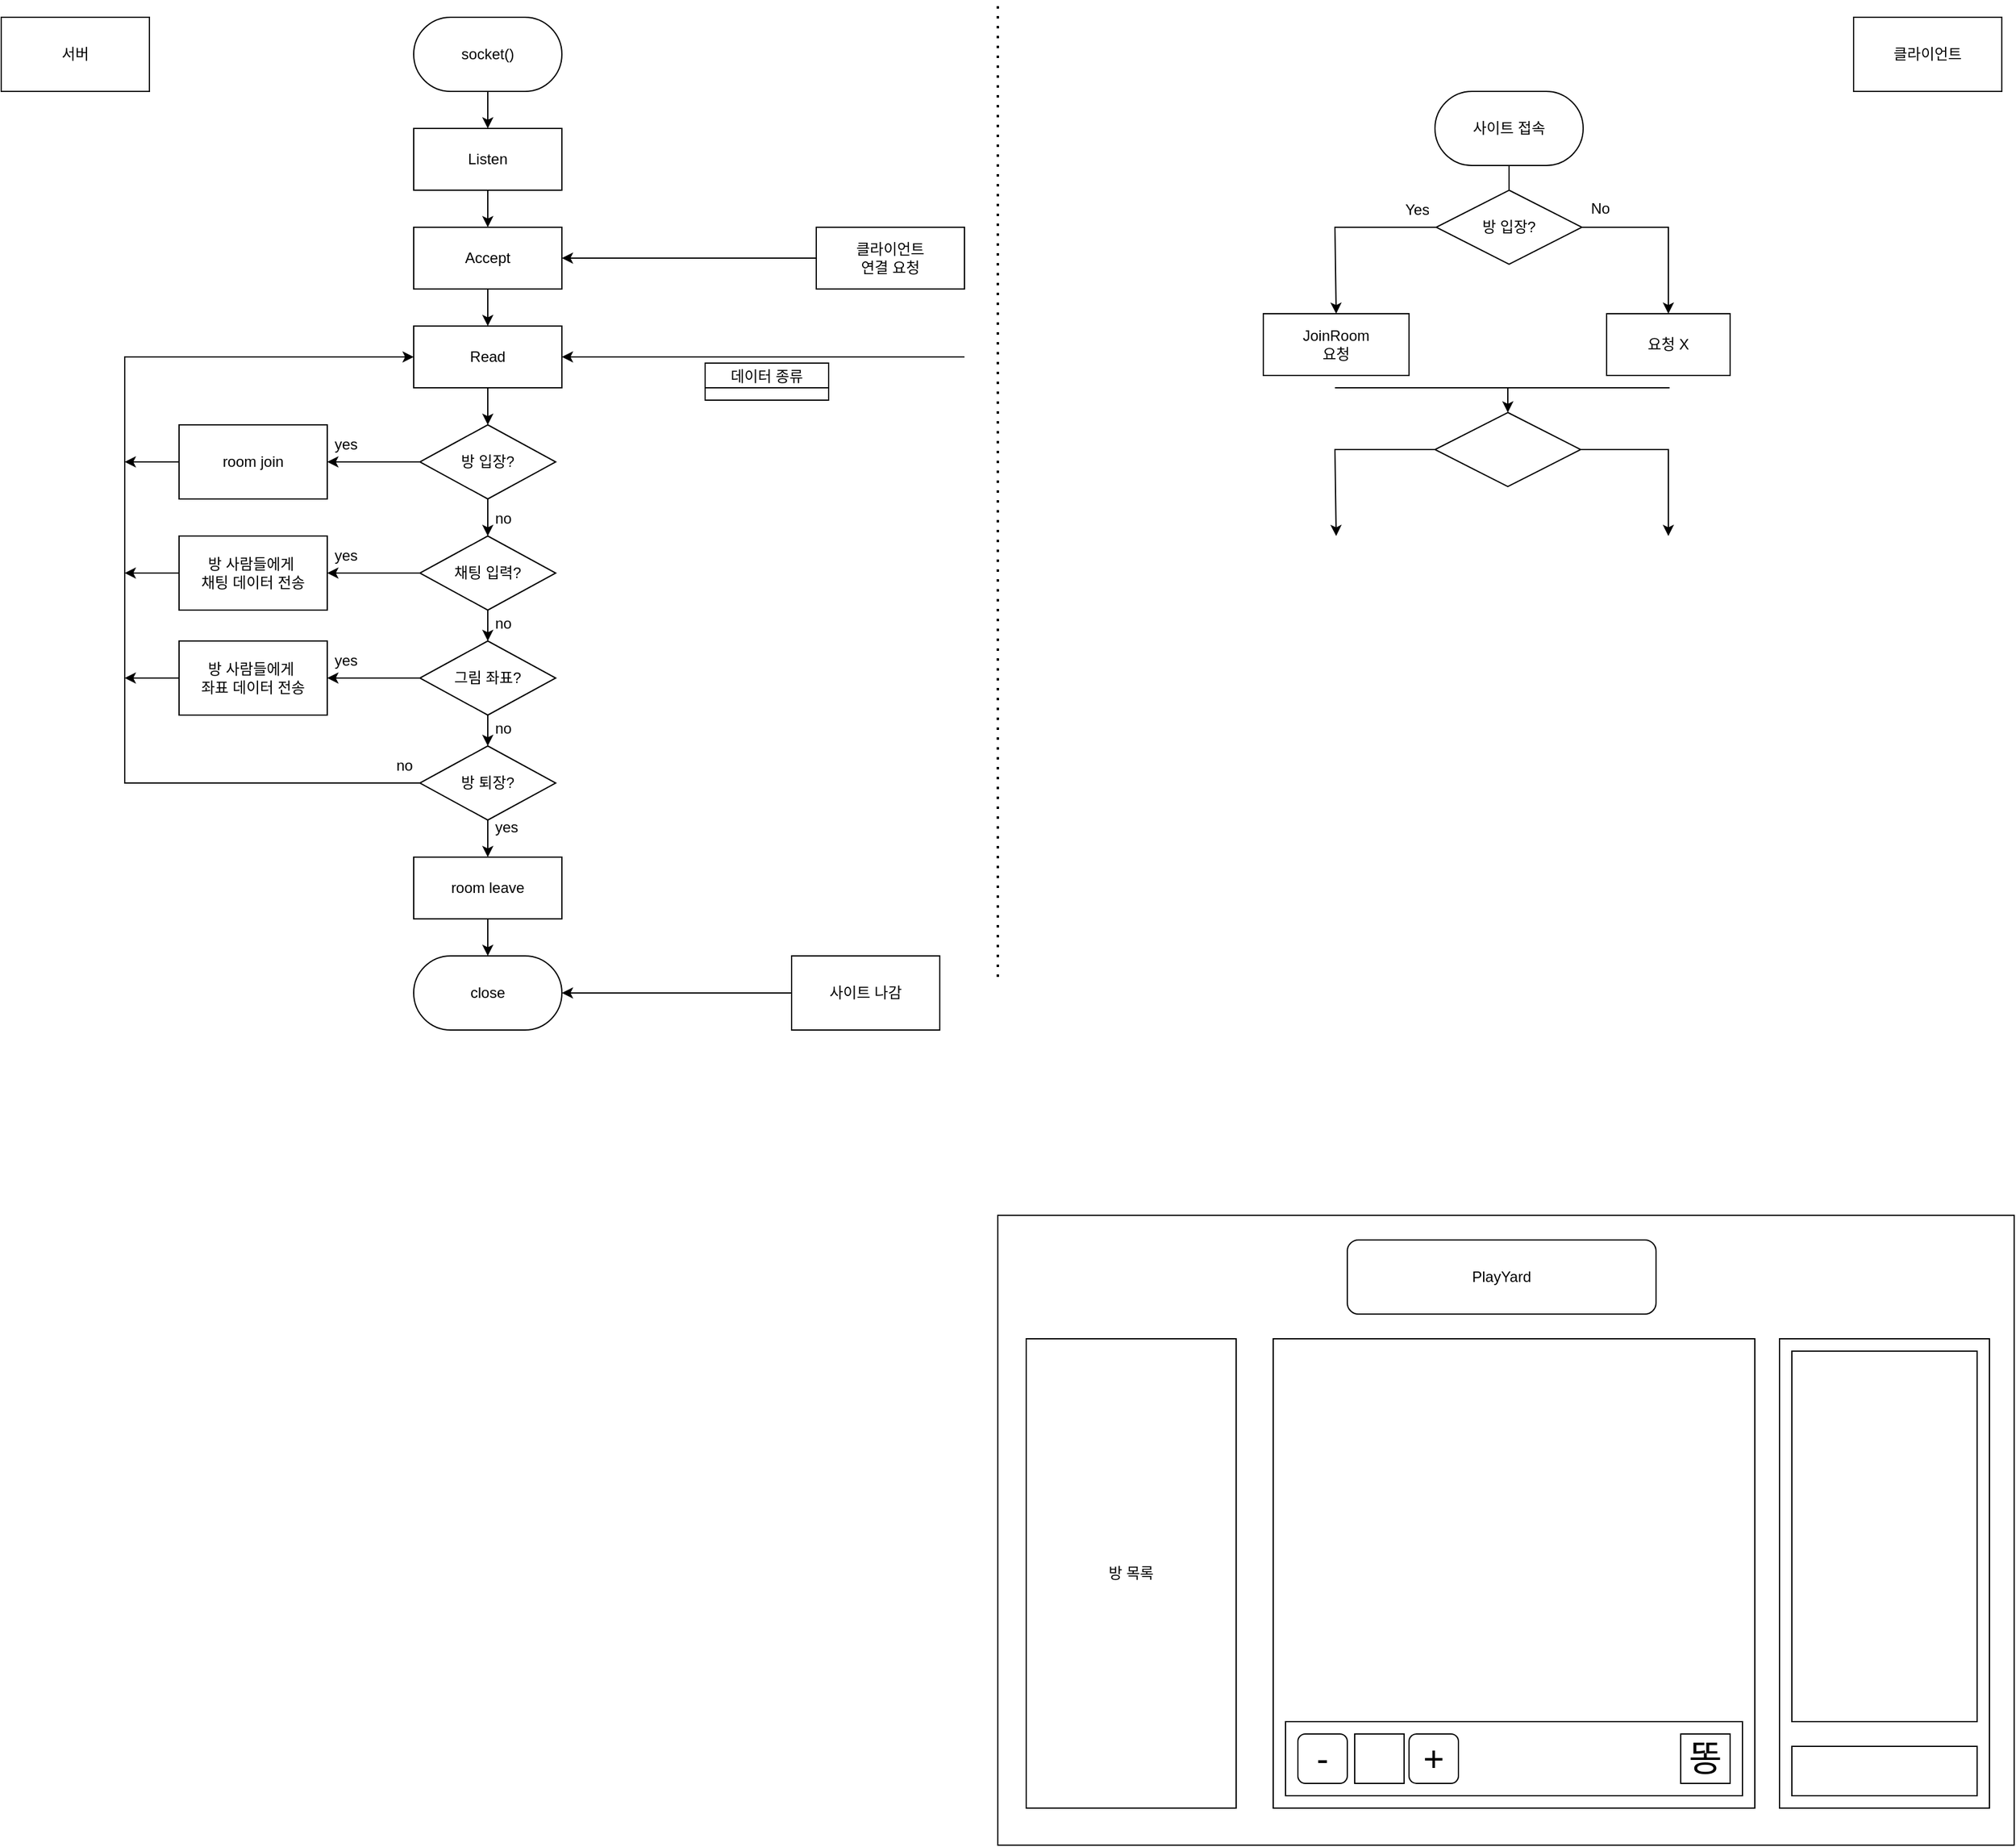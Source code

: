 <mxfile version="20.0.3" type="github">
  <diagram id="WoUSKYyLAS6QP5xmDLaz" name="Page-1">
    <mxGraphModel dx="1422" dy="762" grid="1" gridSize="10" guides="1" tooltips="1" connect="1" arrows="1" fold="1" page="1" pageScale="1" pageWidth="827" pageHeight="1169" math="0" shadow="0">
      <root>
        <mxCell id="0" />
        <mxCell id="1" parent="0" />
        <mxCell id="NI60vL5AaP7EO7W3eIKq-2" value="서버" style="rounded=0;whiteSpace=wrap;html=1;" parent="1" vertex="1">
          <mxGeometry x="20" y="20" width="120" height="60" as="geometry" />
        </mxCell>
        <mxCell id="NI60vL5AaP7EO7W3eIKq-3" value="클라이언트" style="rounded=0;whiteSpace=wrap;html=1;" parent="1" vertex="1">
          <mxGeometry x="1520" y="20" width="120" height="60" as="geometry" />
        </mxCell>
        <mxCell id="NI60vL5AaP7EO7W3eIKq-4" value="" style="endArrow=none;dashed=1;html=1;dashPattern=1 3;strokeWidth=2;rounded=0;" parent="1" edge="1">
          <mxGeometry width="50" height="50" relative="1" as="geometry">
            <mxPoint x="827" y="797" as="sourcePoint" />
            <mxPoint x="827" y="7" as="targetPoint" />
          </mxGeometry>
        </mxCell>
        <mxCell id="NI60vL5AaP7EO7W3eIKq-7" value="" style="rounded=0;whiteSpace=wrap;html=1;" parent="1" vertex="1">
          <mxGeometry x="827" y="990" width="823" height="510" as="geometry" />
        </mxCell>
        <mxCell id="NI60vL5AaP7EO7W3eIKq-8" value="" style="rounded=0;whiteSpace=wrap;html=1;" parent="1" vertex="1">
          <mxGeometry x="1050" y="1090" width="390" height="380" as="geometry" />
        </mxCell>
        <mxCell id="NI60vL5AaP7EO7W3eIKq-10" value="방 목록" style="rounded=0;whiteSpace=wrap;html=1;" parent="1" vertex="1">
          <mxGeometry x="850" y="1090" width="170" height="380" as="geometry" />
        </mxCell>
        <mxCell id="NI60vL5AaP7EO7W3eIKq-11" value="" style="rounded=0;whiteSpace=wrap;html=1;" parent="1" vertex="1">
          <mxGeometry x="1460" y="1090" width="170" height="380" as="geometry" />
        </mxCell>
        <mxCell id="NI60vL5AaP7EO7W3eIKq-12" value="PlayYard" style="rounded=1;whiteSpace=wrap;html=1;" parent="1" vertex="1">
          <mxGeometry x="1110" y="1010" width="250" height="60" as="geometry" />
        </mxCell>
        <mxCell id="NI60vL5AaP7EO7W3eIKq-13" value="" style="rounded=0;whiteSpace=wrap;html=1;" parent="1" vertex="1">
          <mxGeometry x="1060" y="1400" width="370" height="60" as="geometry" />
        </mxCell>
        <mxCell id="NI60vL5AaP7EO7W3eIKq-14" value="&lt;font style=&quot;font-size: 29px;&quot;&gt;-&lt;/font&gt;" style="rounded=1;whiteSpace=wrap;html=1;" parent="1" vertex="1">
          <mxGeometry x="1070" y="1410" width="40" height="40" as="geometry" />
        </mxCell>
        <mxCell id="NI60vL5AaP7EO7W3eIKq-15" value="&lt;font style=&quot;font-size: 29px;&quot;&gt;+&lt;/font&gt;" style="rounded=1;whiteSpace=wrap;html=1;" parent="1" vertex="1">
          <mxGeometry x="1160" y="1410" width="40" height="40" as="geometry" />
        </mxCell>
        <mxCell id="NI60vL5AaP7EO7W3eIKq-16" value="" style="whiteSpace=wrap;html=1;aspect=fixed;fontSize=29;" parent="1" vertex="1">
          <mxGeometry x="1116" y="1410" width="40" height="40" as="geometry" />
        </mxCell>
        <mxCell id="NI60vL5AaP7EO7W3eIKq-17" value="똥" style="whiteSpace=wrap;html=1;aspect=fixed;fontSize=29;" parent="1" vertex="1">
          <mxGeometry x="1380" y="1410" width="40" height="40" as="geometry" />
        </mxCell>
        <mxCell id="NI60vL5AaP7EO7W3eIKq-18" value="" style="rounded=0;whiteSpace=wrap;html=1;fontSize=29;" parent="1" vertex="1">
          <mxGeometry x="1470" y="1420" width="150" height="40" as="geometry" />
        </mxCell>
        <mxCell id="NI60vL5AaP7EO7W3eIKq-19" value="" style="rounded=0;whiteSpace=wrap;html=1;fontSize=29;" parent="1" vertex="1">
          <mxGeometry x="1470" y="1100" width="150" height="300" as="geometry" />
        </mxCell>
        <mxCell id="1nU0iJgryQsgc_WQuSYV-8" value="" style="edgeStyle=orthogonalEdgeStyle;rounded=0;orthogonalLoop=1;jettySize=auto;html=1;" parent="1" source="1nU0iJgryQsgc_WQuSYV-4" target="1nU0iJgryQsgc_WQuSYV-7" edge="1">
          <mxGeometry relative="1" as="geometry" />
        </mxCell>
        <mxCell id="eC7-E6hgbhm-13LzCk_F-1" value="사이트 접속" style="rounded=1;whiteSpace=wrap;html=1;arcSize=50;" parent="1" vertex="1">
          <mxGeometry x="1181" y="80" width="120" height="60" as="geometry" />
        </mxCell>
        <mxCell id="1nU0iJgryQsgc_WQuSYV-4" value="socket()" style="rounded=1;whiteSpace=wrap;html=1;arcSize=50;" parent="1" vertex="1">
          <mxGeometry x="354" y="20" width="120" height="60" as="geometry" />
        </mxCell>
        <mxCell id="eC7-E6hgbhm-13LzCk_F-4" value="" style="endArrow=none;html=1;rounded=0;entryX=0.5;entryY=1;entryDx=0;entryDy=0;" parent="1" target="eC7-E6hgbhm-13LzCk_F-1" edge="1">
          <mxGeometry width="50" height="50" relative="1" as="geometry">
            <mxPoint x="1241" y="160" as="sourcePoint" />
            <mxPoint x="1280" y="190" as="targetPoint" />
          </mxGeometry>
        </mxCell>
        <mxCell id="1nU0iJgryQsgc_WQuSYV-10" value="" style="edgeStyle=orthogonalEdgeStyle;rounded=0;orthogonalLoop=1;jettySize=auto;html=1;" parent="1" source="1nU0iJgryQsgc_WQuSYV-7" target="1nU0iJgryQsgc_WQuSYV-9" edge="1">
          <mxGeometry relative="1" as="geometry" />
        </mxCell>
        <mxCell id="eC7-E6hgbhm-13LzCk_F-7" value="방 입장?" style="rhombus;whiteSpace=wrap;html=1;" parent="1" vertex="1">
          <mxGeometry x="1182" y="160" width="118" height="60" as="geometry" />
        </mxCell>
        <mxCell id="1nU0iJgryQsgc_WQuSYV-7" value="Listen" style="rounded=1;whiteSpace=wrap;html=1;arcSize=0;" parent="1" vertex="1">
          <mxGeometry x="354" y="110" width="120" height="50" as="geometry" />
        </mxCell>
        <mxCell id="eC7-E6hgbhm-13LzCk_F-8" value="" style="endArrow=classic;html=1;rounded=0;exitX=0;exitY=0.5;exitDx=0;exitDy=0;entryX=0.5;entryY=0;entryDx=0;entryDy=0;" parent="1" source="eC7-E6hgbhm-13LzCk_F-7" edge="1" target="eC7-E6hgbhm-13LzCk_F-11">
          <mxGeometry width="50" height="50" relative="1" as="geometry">
            <mxPoint x="1230" y="320" as="sourcePoint" />
            <mxPoint x="1240" y="260" as="targetPoint" />
            <Array as="points">
              <mxPoint x="1100" y="190" />
            </Array>
          </mxGeometry>
        </mxCell>
        <mxCell id="1nU0iJgryQsgc_WQuSYV-14" value="" style="edgeStyle=orthogonalEdgeStyle;rounded=0;orthogonalLoop=1;jettySize=auto;html=1;" parent="1" source="1nU0iJgryQsgc_WQuSYV-9" target="1nU0iJgryQsgc_WQuSYV-13" edge="1">
          <mxGeometry relative="1" as="geometry" />
        </mxCell>
        <mxCell id="1nU0iJgryQsgc_WQuSYV-9" value="Accept" style="whiteSpace=wrap;html=1;rounded=1;arcSize=0;" parent="1" vertex="1">
          <mxGeometry x="354" y="190" width="120" height="50" as="geometry" />
        </mxCell>
        <mxCell id="eC7-E6hgbhm-13LzCk_F-11" value="JoinRoom&lt;br&gt;요청" style="rounded=0;whiteSpace=wrap;html=1;" parent="1" vertex="1">
          <mxGeometry x="1042" y="260" width="118" height="50" as="geometry" />
        </mxCell>
        <mxCell id="1nU0iJgryQsgc_WQuSYV-11" value="" style="endArrow=classic;html=1;rounded=0;entryX=1;entryY=0.5;entryDx=0;entryDy=0;" parent="1" target="1nU0iJgryQsgc_WQuSYV-9" edge="1">
          <mxGeometry width="50" height="50" relative="1" as="geometry">
            <mxPoint x="680" y="215" as="sourcePoint" />
            <mxPoint x="420" y="260" as="targetPoint" />
          </mxGeometry>
        </mxCell>
        <mxCell id="eC7-E6hgbhm-13LzCk_F-14" value="Yes" style="text;strokeColor=none;fillColor=none;align=left;verticalAlign=middle;spacingLeft=4;spacingRight=4;overflow=hidden;points=[[0,0.5],[1,0.5]];portConstraint=eastwest;rotatable=0;" parent="1" vertex="1">
          <mxGeometry x="1151" y="160" width="30" height="30" as="geometry" />
        </mxCell>
        <mxCell id="eC7-E6hgbhm-13LzCk_F-15" value="No" style="text;html=1;strokeColor=none;fillColor=none;align=center;verticalAlign=middle;whiteSpace=wrap;rounded=0;" parent="1" vertex="1">
          <mxGeometry x="1300" y="160" width="30" height="30" as="geometry" />
        </mxCell>
        <mxCell id="1nU0iJgryQsgc_WQuSYV-34" value="" style="edgeStyle=orthogonalEdgeStyle;rounded=0;orthogonalLoop=1;jettySize=auto;html=1;" parent="1" source="1nU0iJgryQsgc_WQuSYV-13" target="1nU0iJgryQsgc_WQuSYV-33" edge="1">
          <mxGeometry relative="1" as="geometry" />
        </mxCell>
        <mxCell id="1nU0iJgryQsgc_WQuSYV-13" value="Read" style="whiteSpace=wrap;html=1;rounded=1;arcSize=0;" parent="1" vertex="1">
          <mxGeometry x="354" y="270" width="120" height="50" as="geometry" />
        </mxCell>
        <mxCell id="1nU0iJgryQsgc_WQuSYV-15" value="" style="endArrow=classic;html=1;rounded=0;entryX=1;entryY=0.5;entryDx=0;entryDy=0;" parent="1" target="1nU0iJgryQsgc_WQuSYV-13" edge="1">
          <mxGeometry width="50" height="50" relative="1" as="geometry">
            <mxPoint x="800" y="295" as="sourcePoint" />
            <mxPoint x="420" y="260" as="targetPoint" />
          </mxGeometry>
        </mxCell>
        <mxCell id="1nU0iJgryQsgc_WQuSYV-19" value="데이터 종류" style="swimlane;fontStyle=0;childLayout=stackLayout;horizontal=1;startSize=20;horizontalStack=0;resizeParent=1;resizeParentMax=0;resizeLast=0;collapsible=1;marginBottom=0;" parent="1" vertex="1" collapsed="1">
          <mxGeometry x="590" y="300" width="100" height="30" as="geometry">
            <mxRectangle x="590" y="300" width="140" height="140" as="alternateBounds" />
          </mxGeometry>
        </mxCell>
        <mxCell id="1nU0iJgryQsgc_WQuSYV-20" value="방 입장 " style="text;strokeColor=none;fillColor=none;align=left;verticalAlign=middle;spacingLeft=4;spacingRight=4;overflow=hidden;points=[[0,0.5],[1,0.5]];portConstraint=eastwest;rotatable=0;" parent="1nU0iJgryQsgc_WQuSYV-19" vertex="1">
          <mxGeometry y="20" width="140" height="30" as="geometry" />
        </mxCell>
        <mxCell id="1nU0iJgryQsgc_WQuSYV-21" value="채팅 입력" style="text;strokeColor=none;fillColor=none;align=left;verticalAlign=middle;spacingLeft=4;spacingRight=4;overflow=hidden;points=[[0,0.5],[1,0.5]];portConstraint=eastwest;rotatable=0;" parent="1nU0iJgryQsgc_WQuSYV-19" vertex="1">
          <mxGeometry y="50" width="140" height="30" as="geometry" />
        </mxCell>
        <mxCell id="1nU0iJgryQsgc_WQuSYV-22" value="그림 좌표" style="text;strokeColor=none;fillColor=none;align=left;verticalAlign=middle;spacingLeft=4;spacingRight=4;overflow=hidden;points=[[0,0.5],[1,0.5]];portConstraint=eastwest;rotatable=0;" parent="1nU0iJgryQsgc_WQuSYV-19" vertex="1">
          <mxGeometry y="80" width="140" height="30" as="geometry" />
        </mxCell>
        <mxCell id="1nU0iJgryQsgc_WQuSYV-29" value="방 퇴장" style="text;strokeColor=none;fillColor=none;align=left;verticalAlign=middle;spacingLeft=4;spacingRight=4;overflow=hidden;points=[[0,0.5],[1,0.5]];portConstraint=eastwest;rotatable=0;" parent="1nU0iJgryQsgc_WQuSYV-19" vertex="1">
          <mxGeometry y="110" width="140" height="30" as="geometry" />
        </mxCell>
        <mxCell id="1nU0iJgryQsgc_WQuSYV-37" value="" style="edgeStyle=orthogonalEdgeStyle;rounded=0;orthogonalLoop=1;jettySize=auto;html=1;" edge="1" parent="1" source="1nU0iJgryQsgc_WQuSYV-33" target="1nU0iJgryQsgc_WQuSYV-36">
          <mxGeometry relative="1" as="geometry" />
        </mxCell>
        <mxCell id="1nU0iJgryQsgc_WQuSYV-40" value="" style="edgeStyle=orthogonalEdgeStyle;rounded=0;orthogonalLoop=1;jettySize=auto;html=1;" edge="1" parent="1" source="1nU0iJgryQsgc_WQuSYV-33" target="1nU0iJgryQsgc_WQuSYV-39">
          <mxGeometry relative="1" as="geometry" />
        </mxCell>
        <mxCell id="1nU0iJgryQsgc_WQuSYV-33" value="방 입장?" style="rhombus;whiteSpace=wrap;html=1;rounded=1;arcSize=0;" parent="1" vertex="1">
          <mxGeometry x="359" y="350" width="110" height="60" as="geometry" />
        </mxCell>
        <mxCell id="z7oYP6aFVALT8as85rb3-2" value="" style="endArrow=classic;html=1;rounded=0;exitX=1;exitY=0.5;exitDx=0;exitDy=0;entryX=0.5;entryY=0;entryDx=0;entryDy=0;" edge="1" parent="1" source="eC7-E6hgbhm-13LzCk_F-7" target="z7oYP6aFVALT8as85rb3-3">
          <mxGeometry width="50" height="50" relative="1" as="geometry">
            <mxPoint x="1251" y="230" as="sourcePoint" />
            <mxPoint x="1340" y="190" as="targetPoint" />
            <Array as="points">
              <mxPoint x="1370" y="190" />
            </Array>
          </mxGeometry>
        </mxCell>
        <mxCell id="1nU0iJgryQsgc_WQuSYV-35" value="클라이언트&lt;br&gt;연결 요청" style="rounded=0;whiteSpace=wrap;html=1;" vertex="1" parent="1">
          <mxGeometry x="680" y="190" width="120" height="50" as="geometry" />
        </mxCell>
        <mxCell id="z7oYP6aFVALT8as85rb3-3" value="요청 X" style="rounded=0;whiteSpace=wrap;html=1;" vertex="1" parent="1">
          <mxGeometry x="1320" y="260" width="100" height="50" as="geometry" />
        </mxCell>
        <mxCell id="1nU0iJgryQsgc_WQuSYV-36" value="room join" style="whiteSpace=wrap;html=1;rounded=1;arcSize=0;" vertex="1" parent="1">
          <mxGeometry x="164" y="350" width="120" height="60" as="geometry" />
        </mxCell>
        <mxCell id="z7oYP6aFVALT8as85rb3-6" value="" style="rhombus;whiteSpace=wrap;html=1;" vertex="1" parent="1">
          <mxGeometry x="1181" y="340" width="118" height="60" as="geometry" />
        </mxCell>
        <mxCell id="1nU0iJgryQsgc_WQuSYV-38" value="yes" style="text;strokeColor=none;fillColor=none;align=left;verticalAlign=middle;spacingLeft=4;spacingRight=4;overflow=hidden;points=[[0,0.5],[1,0.5]];portConstraint=eastwest;rotatable=0;" vertex="1" parent="1">
          <mxGeometry x="284" y="350" width="80" height="30" as="geometry" />
        </mxCell>
        <mxCell id="z7oYP6aFVALT8as85rb3-7" value="" style="endArrow=classic;html=1;rounded=0;exitX=1;exitY=0.5;exitDx=0;exitDy=0;" edge="1" parent="1" source="z7oYP6aFVALT8as85rb3-6">
          <mxGeometry width="50" height="50" relative="1" as="geometry">
            <mxPoint x="1310" y="200" as="sourcePoint" />
            <mxPoint x="1370" y="440" as="targetPoint" />
            <Array as="points">
              <mxPoint x="1370" y="370" />
            </Array>
          </mxGeometry>
        </mxCell>
        <mxCell id="1nU0iJgryQsgc_WQuSYV-43" value="" style="edgeStyle=orthogonalEdgeStyle;rounded=0;orthogonalLoop=1;jettySize=auto;html=1;" edge="1" parent="1" source="1nU0iJgryQsgc_WQuSYV-39" target="1nU0iJgryQsgc_WQuSYV-42">
          <mxGeometry relative="1" as="geometry" />
        </mxCell>
        <mxCell id="z7oYP6aFVALT8as85rb3-8" value="" style="endArrow=classic;html=1;rounded=0;exitX=0;exitY=0.5;exitDx=0;exitDy=0;entryX=0.5;entryY=0;entryDx=0;entryDy=0;" edge="1" parent="1">
          <mxGeometry width="50" height="50" relative="1" as="geometry">
            <mxPoint x="1182" y="370" as="sourcePoint" />
            <mxPoint x="1101" y="440" as="targetPoint" />
            <Array as="points">
              <mxPoint x="1100" y="370" />
            </Array>
          </mxGeometry>
        </mxCell>
        <mxCell id="1nU0iJgryQsgc_WQuSYV-54" value="" style="edgeStyle=orthogonalEdgeStyle;rounded=0;orthogonalLoop=1;jettySize=auto;html=1;" edge="1" parent="1" source="1nU0iJgryQsgc_WQuSYV-39" target="1nU0iJgryQsgc_WQuSYV-53">
          <mxGeometry relative="1" as="geometry" />
        </mxCell>
        <mxCell id="z7oYP6aFVALT8as85rb3-9" value="" style="endArrow=none;html=1;rounded=0;" edge="1" parent="1">
          <mxGeometry width="50" height="50" relative="1" as="geometry">
            <mxPoint x="1111" y="320" as="sourcePoint" />
            <mxPoint x="1371" y="320" as="targetPoint" />
          </mxGeometry>
        </mxCell>
        <mxCell id="1nU0iJgryQsgc_WQuSYV-39" value="채팅 입력?" style="rhombus;whiteSpace=wrap;html=1;rounded=1;arcSize=0;" vertex="1" parent="1">
          <mxGeometry x="359" y="440" width="110" height="60" as="geometry" />
        </mxCell>
        <mxCell id="z7oYP6aFVALT8as85rb3-10" value="" style="endArrow=classic;html=1;rounded=0;entryX=0.5;entryY=0;entryDx=0;entryDy=0;" edge="1" parent="1" target="z7oYP6aFVALT8as85rb3-6">
          <mxGeometry width="50" height="50" relative="1" as="geometry">
            <mxPoint x="1240" y="320" as="sourcePoint" />
            <mxPoint x="1170" y="270" as="targetPoint" />
          </mxGeometry>
        </mxCell>
        <mxCell id="1nU0iJgryQsgc_WQuSYV-41" value="no" style="text;strokeColor=none;fillColor=none;align=left;verticalAlign=middle;spacingLeft=4;spacingRight=4;overflow=hidden;points=[[0,0.5],[1,0.5]];portConstraint=eastwest;rotatable=0;" vertex="1" parent="1">
          <mxGeometry x="414" y="410" width="80" height="30" as="geometry" />
        </mxCell>
        <mxCell id="z7oYP6aFVALT8as85rb3-11" value="" style="endArrow=none;html=1;rounded=0;" edge="1" parent="1">
          <mxGeometry width="50" height="50" relative="1" as="geometry">
            <mxPoint x="1100" y="320" as="sourcePoint" />
            <mxPoint x="1371" y="320" as="targetPoint" />
          </mxGeometry>
        </mxCell>
        <mxCell id="1nU0iJgryQsgc_WQuSYV-45" value="" style="edgeStyle=orthogonalEdgeStyle;rounded=0;orthogonalLoop=1;jettySize=auto;html=1;" edge="1" parent="1" source="1nU0iJgryQsgc_WQuSYV-42" target="1nU0iJgryQsgc_WQuSYV-44">
          <mxGeometry relative="1" as="geometry" />
        </mxCell>
        <mxCell id="1nU0iJgryQsgc_WQuSYV-56" value="" style="edgeStyle=orthogonalEdgeStyle;rounded=0;orthogonalLoop=1;jettySize=auto;html=1;" edge="1" parent="1" source="1nU0iJgryQsgc_WQuSYV-42" target="1nU0iJgryQsgc_WQuSYV-55">
          <mxGeometry relative="1" as="geometry" />
        </mxCell>
        <mxCell id="1nU0iJgryQsgc_WQuSYV-42" value="그림 좌표?" style="rhombus;whiteSpace=wrap;html=1;rounded=1;arcSize=0;" vertex="1" parent="1">
          <mxGeometry x="359" y="525" width="110" height="60" as="geometry" />
        </mxCell>
        <mxCell id="1nU0iJgryQsgc_WQuSYV-49" value="" style="edgeStyle=orthogonalEdgeStyle;rounded=0;orthogonalLoop=1;jettySize=auto;html=1;" edge="1" parent="1" source="1nU0iJgryQsgc_WQuSYV-44" target="1nU0iJgryQsgc_WQuSYV-48">
          <mxGeometry relative="1" as="geometry" />
        </mxCell>
        <mxCell id="1nU0iJgryQsgc_WQuSYV-44" value="방 퇴장?" style="rhombus;whiteSpace=wrap;html=1;rounded=1;arcSize=0;" vertex="1" parent="1">
          <mxGeometry x="359" y="610" width="110" height="60" as="geometry" />
        </mxCell>
        <mxCell id="1nU0iJgryQsgc_WQuSYV-46" value="no" style="text;strokeColor=none;fillColor=none;align=left;verticalAlign=middle;spacingLeft=4;spacingRight=4;overflow=hidden;points=[[0,0.5],[1,0.5]];portConstraint=eastwest;rotatable=0;" vertex="1" parent="1">
          <mxGeometry x="414" y="495" width="80" height="30" as="geometry" />
        </mxCell>
        <mxCell id="1nU0iJgryQsgc_WQuSYV-47" value="no" style="text;strokeColor=none;fillColor=none;align=left;verticalAlign=middle;spacingLeft=4;spacingRight=4;overflow=hidden;points=[[0,0.5],[1,0.5]];portConstraint=eastwest;rotatable=0;" vertex="1" parent="1">
          <mxGeometry x="414" y="580" width="80" height="30" as="geometry" />
        </mxCell>
        <mxCell id="1nU0iJgryQsgc_WQuSYV-48" value="room leave" style="whiteSpace=wrap;html=1;rounded=1;arcSize=0;" vertex="1" parent="1">
          <mxGeometry x="354" y="700" width="120" height="50" as="geometry" />
        </mxCell>
        <mxCell id="1nU0iJgryQsgc_WQuSYV-50" value="" style="endArrow=classic;html=1;rounded=0;exitX=0;exitY=0.5;exitDx=0;exitDy=0;entryX=0;entryY=0.5;entryDx=0;entryDy=0;" edge="1" parent="1" source="1nU0iJgryQsgc_WQuSYV-44" target="1nU0iJgryQsgc_WQuSYV-13">
          <mxGeometry width="50" height="50" relative="1" as="geometry">
            <mxPoint x="370" y="520" as="sourcePoint" />
            <mxPoint x="120" y="290" as="targetPoint" />
            <Array as="points">
              <mxPoint x="120" y="640" />
              <mxPoint x="120" y="295" />
            </Array>
          </mxGeometry>
        </mxCell>
        <mxCell id="1nU0iJgryQsgc_WQuSYV-51" value="no" style="text;strokeColor=none;fillColor=none;align=left;verticalAlign=middle;spacingLeft=4;spacingRight=4;overflow=hidden;points=[[0,0.5],[1,0.5]];portConstraint=eastwest;rotatable=0;" vertex="1" parent="1">
          <mxGeometry x="334" y="610" width="80" height="30" as="geometry" />
        </mxCell>
        <mxCell id="1nU0iJgryQsgc_WQuSYV-52" value="yes" style="text;strokeColor=none;fillColor=none;align=left;verticalAlign=middle;spacingLeft=4;spacingRight=4;overflow=hidden;points=[[0,0.5],[1,0.5]];portConstraint=eastwest;rotatable=0;" vertex="1" parent="1">
          <mxGeometry x="414" y="660" width="80" height="30" as="geometry" />
        </mxCell>
        <mxCell id="1nU0iJgryQsgc_WQuSYV-53" value="방 사람들에게&amp;nbsp;&lt;br&gt;채팅 데이터 전송" style="whiteSpace=wrap;html=1;rounded=1;arcSize=0;" vertex="1" parent="1">
          <mxGeometry x="164" y="440" width="120" height="60" as="geometry" />
        </mxCell>
        <mxCell id="1nU0iJgryQsgc_WQuSYV-55" value="방 사람들에게&amp;nbsp;&lt;br&gt;좌표 데이터 전송" style="whiteSpace=wrap;html=1;rounded=1;arcSize=0;" vertex="1" parent="1">
          <mxGeometry x="164" y="525" width="120" height="60" as="geometry" />
        </mxCell>
        <mxCell id="1nU0iJgryQsgc_WQuSYV-57" value="yes" style="text;strokeColor=none;fillColor=none;align=left;verticalAlign=middle;spacingLeft=4;spacingRight=4;overflow=hidden;points=[[0,0.5],[1,0.5]];portConstraint=eastwest;rotatable=0;" vertex="1" parent="1">
          <mxGeometry x="284" y="440" width="80" height="30" as="geometry" />
        </mxCell>
        <mxCell id="1nU0iJgryQsgc_WQuSYV-58" value="yes" style="text;strokeColor=none;fillColor=none;align=left;verticalAlign=middle;spacingLeft=4;spacingRight=4;overflow=hidden;points=[[0,0.5],[1,0.5]];portConstraint=eastwest;rotatable=0;" vertex="1" parent="1">
          <mxGeometry x="284" y="525" width="80" height="30" as="geometry" />
        </mxCell>
        <mxCell id="1nU0iJgryQsgc_WQuSYV-59" value="" style="endArrow=classic;html=1;rounded=0;exitX=0;exitY=0.5;exitDx=0;exitDy=0;" edge="1" parent="1" source="1nU0iJgryQsgc_WQuSYV-55">
          <mxGeometry width="50" height="50" relative="1" as="geometry">
            <mxPoint x="160" y="560" as="sourcePoint" />
            <mxPoint x="120" y="555" as="targetPoint" />
          </mxGeometry>
        </mxCell>
        <mxCell id="1nU0iJgryQsgc_WQuSYV-60" value="" style="endArrow=classic;html=1;rounded=0;exitX=0;exitY=0.5;exitDx=0;exitDy=0;" edge="1" parent="1" source="1nU0iJgryQsgc_WQuSYV-53">
          <mxGeometry width="50" height="50" relative="1" as="geometry">
            <mxPoint x="430" y="510" as="sourcePoint" />
            <mxPoint x="120" y="470" as="targetPoint" />
          </mxGeometry>
        </mxCell>
        <mxCell id="1nU0iJgryQsgc_WQuSYV-61" value="" style="endArrow=classic;html=1;rounded=0;exitX=0;exitY=0.5;exitDx=0;exitDy=0;" edge="1" parent="1" source="1nU0iJgryQsgc_WQuSYV-36">
          <mxGeometry width="50" height="50" relative="1" as="geometry">
            <mxPoint x="430" y="510" as="sourcePoint" />
            <mxPoint x="120" y="380" as="targetPoint" />
          </mxGeometry>
        </mxCell>
        <mxCell id="1nU0iJgryQsgc_WQuSYV-62" value="close" style="rounded=1;whiteSpace=wrap;html=1;arcSize=50;" vertex="1" parent="1">
          <mxGeometry x="354" y="780" width="120" height="60" as="geometry" />
        </mxCell>
        <mxCell id="1nU0iJgryQsgc_WQuSYV-63" value="" style="endArrow=classic;html=1;rounded=0;exitX=0.5;exitY=1;exitDx=0;exitDy=0;entryX=0.5;entryY=0;entryDx=0;entryDy=0;" edge="1" parent="1" source="1nU0iJgryQsgc_WQuSYV-48" target="1nU0iJgryQsgc_WQuSYV-62">
          <mxGeometry width="50" height="50" relative="1" as="geometry">
            <mxPoint x="420" y="710" as="sourcePoint" />
            <mxPoint x="470" y="660" as="targetPoint" />
          </mxGeometry>
        </mxCell>
        <mxCell id="1nU0iJgryQsgc_WQuSYV-64" value="" style="endArrow=classic;html=1;rounded=0;entryX=1;entryY=0.5;entryDx=0;entryDy=0;" edge="1" parent="1" target="1nU0iJgryQsgc_WQuSYV-62">
          <mxGeometry width="50" height="50" relative="1" as="geometry">
            <mxPoint x="660" y="810" as="sourcePoint" />
            <mxPoint x="470" y="660" as="targetPoint" />
          </mxGeometry>
        </mxCell>
        <mxCell id="1nU0iJgryQsgc_WQuSYV-65" value="사이트 나감" style="rounded=0;whiteSpace=wrap;html=1;" vertex="1" parent="1">
          <mxGeometry x="660" y="780" width="120" height="60" as="geometry" />
        </mxCell>
      </root>
    </mxGraphModel>
  </diagram>
</mxfile>
